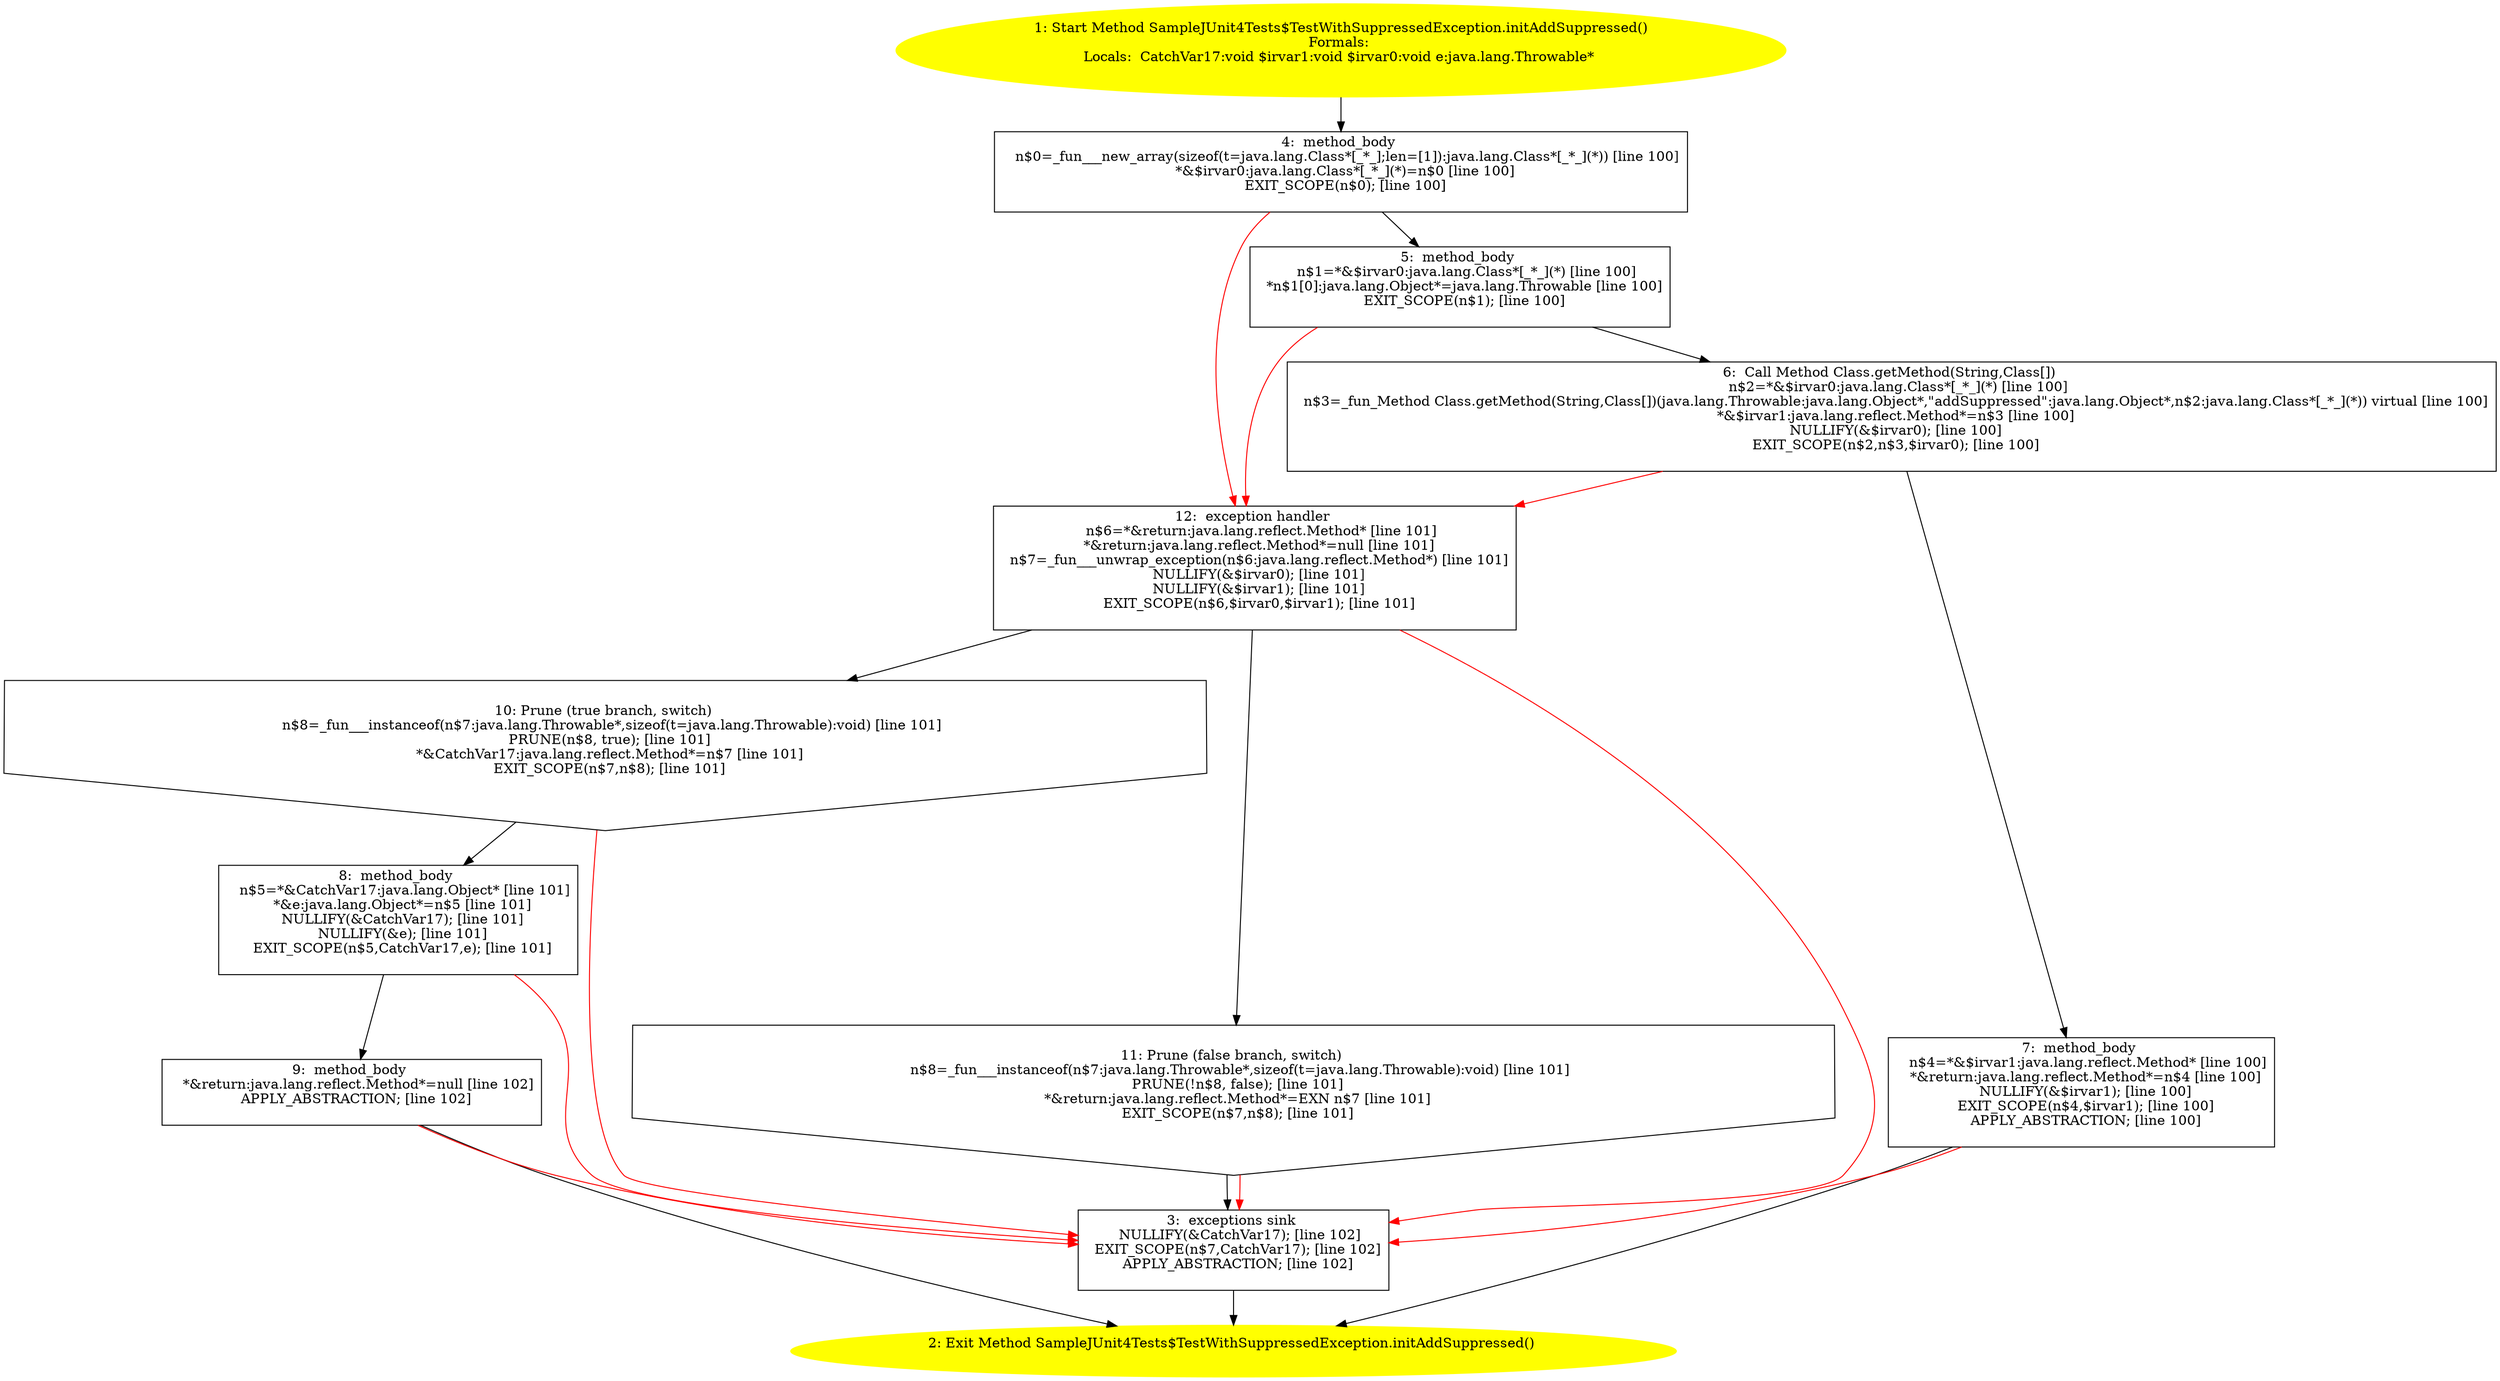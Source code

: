 /* @generated */
digraph cfg {
"org.junit.tests.SampleJUnit4Tests$TestWithSuppressedException.initAddSuppressed():java.lang.reflect..378ca7bf3365d2c3519abc31bce40f19_1" [label="1: Start Method SampleJUnit4Tests$TestWithSuppressedException.initAddSuppressed()\nFormals: \nLocals:  CatchVar17:void $irvar1:void $irvar0:void e:java.lang.Throwable* \n  " color=yellow style=filled]
	

	 "org.junit.tests.SampleJUnit4Tests$TestWithSuppressedException.initAddSuppressed():java.lang.reflect..378ca7bf3365d2c3519abc31bce40f19_1" -> "org.junit.tests.SampleJUnit4Tests$TestWithSuppressedException.initAddSuppressed():java.lang.reflect..378ca7bf3365d2c3519abc31bce40f19_4" ;
"org.junit.tests.SampleJUnit4Tests$TestWithSuppressedException.initAddSuppressed():java.lang.reflect..378ca7bf3365d2c3519abc31bce40f19_2" [label="2: Exit Method SampleJUnit4Tests$TestWithSuppressedException.initAddSuppressed() \n  " color=yellow style=filled]
	

"org.junit.tests.SampleJUnit4Tests$TestWithSuppressedException.initAddSuppressed():java.lang.reflect..378ca7bf3365d2c3519abc31bce40f19_3" [label="3:  exceptions sink \n   NULLIFY(&CatchVar17); [line 102]\n  EXIT_SCOPE(n$7,CatchVar17); [line 102]\n  APPLY_ABSTRACTION; [line 102]\n " shape="box"]
	

	 "org.junit.tests.SampleJUnit4Tests$TestWithSuppressedException.initAddSuppressed():java.lang.reflect..378ca7bf3365d2c3519abc31bce40f19_3" -> "org.junit.tests.SampleJUnit4Tests$TestWithSuppressedException.initAddSuppressed():java.lang.reflect..378ca7bf3365d2c3519abc31bce40f19_2" ;
"org.junit.tests.SampleJUnit4Tests$TestWithSuppressedException.initAddSuppressed():java.lang.reflect..378ca7bf3365d2c3519abc31bce40f19_4" [label="4:  method_body \n   n$0=_fun___new_array(sizeof(t=java.lang.Class*[_*_];len=[1]):java.lang.Class*[_*_](*)) [line 100]\n  *&$irvar0:java.lang.Class*[_*_](*)=n$0 [line 100]\n  EXIT_SCOPE(n$0); [line 100]\n " shape="box"]
	

	 "org.junit.tests.SampleJUnit4Tests$TestWithSuppressedException.initAddSuppressed():java.lang.reflect..378ca7bf3365d2c3519abc31bce40f19_4" -> "org.junit.tests.SampleJUnit4Tests$TestWithSuppressedException.initAddSuppressed():java.lang.reflect..378ca7bf3365d2c3519abc31bce40f19_5" ;
	 "org.junit.tests.SampleJUnit4Tests$TestWithSuppressedException.initAddSuppressed():java.lang.reflect..378ca7bf3365d2c3519abc31bce40f19_4" -> "org.junit.tests.SampleJUnit4Tests$TestWithSuppressedException.initAddSuppressed():java.lang.reflect..378ca7bf3365d2c3519abc31bce40f19_12" [color="red" ];
"org.junit.tests.SampleJUnit4Tests$TestWithSuppressedException.initAddSuppressed():java.lang.reflect..378ca7bf3365d2c3519abc31bce40f19_5" [label="5:  method_body \n   n$1=*&$irvar0:java.lang.Class*[_*_](*) [line 100]\n  *n$1[0]:java.lang.Object*=java.lang.Throwable [line 100]\n  EXIT_SCOPE(n$1); [line 100]\n " shape="box"]
	

	 "org.junit.tests.SampleJUnit4Tests$TestWithSuppressedException.initAddSuppressed():java.lang.reflect..378ca7bf3365d2c3519abc31bce40f19_5" -> "org.junit.tests.SampleJUnit4Tests$TestWithSuppressedException.initAddSuppressed():java.lang.reflect..378ca7bf3365d2c3519abc31bce40f19_6" ;
	 "org.junit.tests.SampleJUnit4Tests$TestWithSuppressedException.initAddSuppressed():java.lang.reflect..378ca7bf3365d2c3519abc31bce40f19_5" -> "org.junit.tests.SampleJUnit4Tests$TestWithSuppressedException.initAddSuppressed():java.lang.reflect..378ca7bf3365d2c3519abc31bce40f19_12" [color="red" ];
"org.junit.tests.SampleJUnit4Tests$TestWithSuppressedException.initAddSuppressed():java.lang.reflect..378ca7bf3365d2c3519abc31bce40f19_6" [label="6:  Call Method Class.getMethod(String,Class[]) \n   n$2=*&$irvar0:java.lang.Class*[_*_](*) [line 100]\n  n$3=_fun_Method Class.getMethod(String,Class[])(java.lang.Throwable:java.lang.Object*,\"addSuppressed\":java.lang.Object*,n$2:java.lang.Class*[_*_](*)) virtual [line 100]\n  *&$irvar1:java.lang.reflect.Method*=n$3 [line 100]\n  NULLIFY(&$irvar0); [line 100]\n  EXIT_SCOPE(n$2,n$3,$irvar0); [line 100]\n " shape="box"]
	

	 "org.junit.tests.SampleJUnit4Tests$TestWithSuppressedException.initAddSuppressed():java.lang.reflect..378ca7bf3365d2c3519abc31bce40f19_6" -> "org.junit.tests.SampleJUnit4Tests$TestWithSuppressedException.initAddSuppressed():java.lang.reflect..378ca7bf3365d2c3519abc31bce40f19_7" ;
	 "org.junit.tests.SampleJUnit4Tests$TestWithSuppressedException.initAddSuppressed():java.lang.reflect..378ca7bf3365d2c3519abc31bce40f19_6" -> "org.junit.tests.SampleJUnit4Tests$TestWithSuppressedException.initAddSuppressed():java.lang.reflect..378ca7bf3365d2c3519abc31bce40f19_12" [color="red" ];
"org.junit.tests.SampleJUnit4Tests$TestWithSuppressedException.initAddSuppressed():java.lang.reflect..378ca7bf3365d2c3519abc31bce40f19_7" [label="7:  method_body \n   n$4=*&$irvar1:java.lang.reflect.Method* [line 100]\n  *&return:java.lang.reflect.Method*=n$4 [line 100]\n  NULLIFY(&$irvar1); [line 100]\n  EXIT_SCOPE(n$4,$irvar1); [line 100]\n  APPLY_ABSTRACTION; [line 100]\n " shape="box"]
	

	 "org.junit.tests.SampleJUnit4Tests$TestWithSuppressedException.initAddSuppressed():java.lang.reflect..378ca7bf3365d2c3519abc31bce40f19_7" -> "org.junit.tests.SampleJUnit4Tests$TestWithSuppressedException.initAddSuppressed():java.lang.reflect..378ca7bf3365d2c3519abc31bce40f19_2" ;
	 "org.junit.tests.SampleJUnit4Tests$TestWithSuppressedException.initAddSuppressed():java.lang.reflect..378ca7bf3365d2c3519abc31bce40f19_7" -> "org.junit.tests.SampleJUnit4Tests$TestWithSuppressedException.initAddSuppressed():java.lang.reflect..378ca7bf3365d2c3519abc31bce40f19_3" [color="red" ];
"org.junit.tests.SampleJUnit4Tests$TestWithSuppressedException.initAddSuppressed():java.lang.reflect..378ca7bf3365d2c3519abc31bce40f19_8" [label="8:  method_body \n   n$5=*&CatchVar17:java.lang.Object* [line 101]\n  *&e:java.lang.Object*=n$5 [line 101]\n  NULLIFY(&CatchVar17); [line 101]\n  NULLIFY(&e); [line 101]\n  EXIT_SCOPE(n$5,CatchVar17,e); [line 101]\n " shape="box"]
	

	 "org.junit.tests.SampleJUnit4Tests$TestWithSuppressedException.initAddSuppressed():java.lang.reflect..378ca7bf3365d2c3519abc31bce40f19_8" -> "org.junit.tests.SampleJUnit4Tests$TestWithSuppressedException.initAddSuppressed():java.lang.reflect..378ca7bf3365d2c3519abc31bce40f19_9" ;
	 "org.junit.tests.SampleJUnit4Tests$TestWithSuppressedException.initAddSuppressed():java.lang.reflect..378ca7bf3365d2c3519abc31bce40f19_8" -> "org.junit.tests.SampleJUnit4Tests$TestWithSuppressedException.initAddSuppressed():java.lang.reflect..378ca7bf3365d2c3519abc31bce40f19_3" [color="red" ];
"org.junit.tests.SampleJUnit4Tests$TestWithSuppressedException.initAddSuppressed():java.lang.reflect..378ca7bf3365d2c3519abc31bce40f19_9" [label="9:  method_body \n   *&return:java.lang.reflect.Method*=null [line 102]\n  APPLY_ABSTRACTION; [line 102]\n " shape="box"]
	

	 "org.junit.tests.SampleJUnit4Tests$TestWithSuppressedException.initAddSuppressed():java.lang.reflect..378ca7bf3365d2c3519abc31bce40f19_9" -> "org.junit.tests.SampleJUnit4Tests$TestWithSuppressedException.initAddSuppressed():java.lang.reflect..378ca7bf3365d2c3519abc31bce40f19_2" ;
	 "org.junit.tests.SampleJUnit4Tests$TestWithSuppressedException.initAddSuppressed():java.lang.reflect..378ca7bf3365d2c3519abc31bce40f19_9" -> "org.junit.tests.SampleJUnit4Tests$TestWithSuppressedException.initAddSuppressed():java.lang.reflect..378ca7bf3365d2c3519abc31bce40f19_3" [color="red" ];
"org.junit.tests.SampleJUnit4Tests$TestWithSuppressedException.initAddSuppressed():java.lang.reflect..378ca7bf3365d2c3519abc31bce40f19_10" [label="10: Prune (true branch, switch) \n   n$8=_fun___instanceof(n$7:java.lang.Throwable*,sizeof(t=java.lang.Throwable):void) [line 101]\n  PRUNE(n$8, true); [line 101]\n  *&CatchVar17:java.lang.reflect.Method*=n$7 [line 101]\n  EXIT_SCOPE(n$7,n$8); [line 101]\n " shape="invhouse"]
	

	 "org.junit.tests.SampleJUnit4Tests$TestWithSuppressedException.initAddSuppressed():java.lang.reflect..378ca7bf3365d2c3519abc31bce40f19_10" -> "org.junit.tests.SampleJUnit4Tests$TestWithSuppressedException.initAddSuppressed():java.lang.reflect..378ca7bf3365d2c3519abc31bce40f19_8" ;
	 "org.junit.tests.SampleJUnit4Tests$TestWithSuppressedException.initAddSuppressed():java.lang.reflect..378ca7bf3365d2c3519abc31bce40f19_10" -> "org.junit.tests.SampleJUnit4Tests$TestWithSuppressedException.initAddSuppressed():java.lang.reflect..378ca7bf3365d2c3519abc31bce40f19_3" [color="red" ];
"org.junit.tests.SampleJUnit4Tests$TestWithSuppressedException.initAddSuppressed():java.lang.reflect..378ca7bf3365d2c3519abc31bce40f19_11" [label="11: Prune (false branch, switch) \n   n$8=_fun___instanceof(n$7:java.lang.Throwable*,sizeof(t=java.lang.Throwable):void) [line 101]\n  PRUNE(!n$8, false); [line 101]\n  *&return:java.lang.reflect.Method*=EXN n$7 [line 101]\n  EXIT_SCOPE(n$7,n$8); [line 101]\n " shape="invhouse"]
	

	 "org.junit.tests.SampleJUnit4Tests$TestWithSuppressedException.initAddSuppressed():java.lang.reflect..378ca7bf3365d2c3519abc31bce40f19_11" -> "org.junit.tests.SampleJUnit4Tests$TestWithSuppressedException.initAddSuppressed():java.lang.reflect..378ca7bf3365d2c3519abc31bce40f19_3" ;
	 "org.junit.tests.SampleJUnit4Tests$TestWithSuppressedException.initAddSuppressed():java.lang.reflect..378ca7bf3365d2c3519abc31bce40f19_11" -> "org.junit.tests.SampleJUnit4Tests$TestWithSuppressedException.initAddSuppressed():java.lang.reflect..378ca7bf3365d2c3519abc31bce40f19_3" [color="red" ];
"org.junit.tests.SampleJUnit4Tests$TestWithSuppressedException.initAddSuppressed():java.lang.reflect..378ca7bf3365d2c3519abc31bce40f19_12" [label="12:  exception handler \n   n$6=*&return:java.lang.reflect.Method* [line 101]\n  *&return:java.lang.reflect.Method*=null [line 101]\n  n$7=_fun___unwrap_exception(n$6:java.lang.reflect.Method*) [line 101]\n  NULLIFY(&$irvar0); [line 101]\n  NULLIFY(&$irvar1); [line 101]\n  EXIT_SCOPE(n$6,$irvar0,$irvar1); [line 101]\n " shape="box"]
	

	 "org.junit.tests.SampleJUnit4Tests$TestWithSuppressedException.initAddSuppressed():java.lang.reflect..378ca7bf3365d2c3519abc31bce40f19_12" -> "org.junit.tests.SampleJUnit4Tests$TestWithSuppressedException.initAddSuppressed():java.lang.reflect..378ca7bf3365d2c3519abc31bce40f19_10" ;
	 "org.junit.tests.SampleJUnit4Tests$TestWithSuppressedException.initAddSuppressed():java.lang.reflect..378ca7bf3365d2c3519abc31bce40f19_12" -> "org.junit.tests.SampleJUnit4Tests$TestWithSuppressedException.initAddSuppressed():java.lang.reflect..378ca7bf3365d2c3519abc31bce40f19_11" ;
	 "org.junit.tests.SampleJUnit4Tests$TestWithSuppressedException.initAddSuppressed():java.lang.reflect..378ca7bf3365d2c3519abc31bce40f19_12" -> "org.junit.tests.SampleJUnit4Tests$TestWithSuppressedException.initAddSuppressed():java.lang.reflect..378ca7bf3365d2c3519abc31bce40f19_3" [color="red" ];
}
